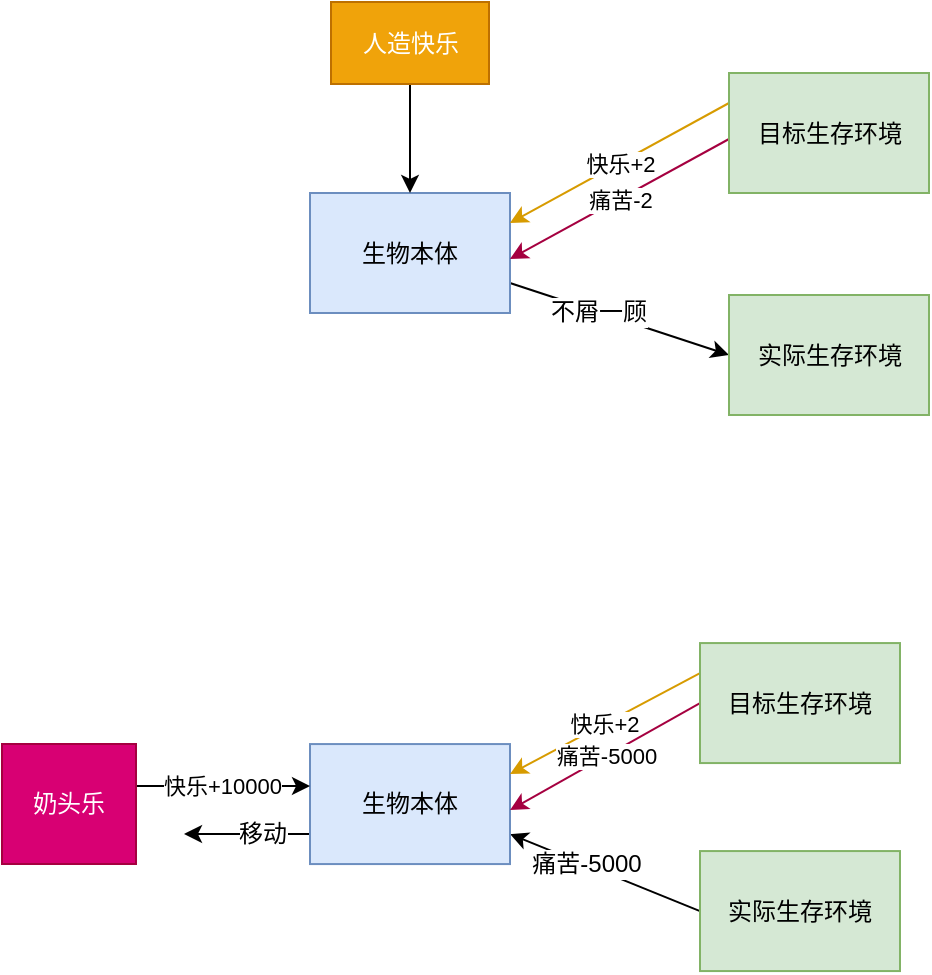 <mxfile version="12.1.3" type="github" pages="1"><diagram id="ZGt-7-9nFyu-Jlyjr1Pr" name="Page-1"><mxGraphModel dx="693" dy="370" grid="0" gridSize="10" guides="1" tooltips="1" connect="1" arrows="1" fold="1" page="0" pageScale="1" pageWidth="827" pageHeight="1169" math="0" shadow="0"><root><mxCell id="0"/><mxCell id="1" parent="0"/><mxCell id="iSj7tyG4Gg8BSAM0HAk2-6" style="edgeStyle=none;rounded=0;orthogonalLoop=1;jettySize=auto;html=1;exitX=1;exitY=0.75;exitDx=0;exitDy=0;entryX=0;entryY=0.5;entryDx=0;entryDy=0;" edge="1" parent="1" source="iSj7tyG4Gg8BSAM0HAk2-1" target="iSj7tyG4Gg8BSAM0HAk2-2"><mxGeometry relative="1" as="geometry"/></mxCell><mxCell id="iSj7tyG4Gg8BSAM0HAk2-7" value="不屑一顾" style="text;html=1;resizable=0;points=[];align=center;verticalAlign=middle;labelBackgroundColor=#ffffff;" vertex="1" connectable="0" parent="iSj7tyG4Gg8BSAM0HAk2-6"><mxGeometry x="-0.206" relative="1" as="geometry"><mxPoint as="offset"/></mxGeometry></mxCell><mxCell id="iSj7tyG4Gg8BSAM0HAk2-1" value="生物本体" style="rounded=0;whiteSpace=wrap;html=1;fillColor=#dae8fc;strokeColor=#6c8ebf;" vertex="1" parent="1"><mxGeometry x="250" y="250.5" width="100" height="60" as="geometry"/></mxCell><mxCell id="iSj7tyG4Gg8BSAM0HAk2-3" value="快乐+2" style="rounded=0;orthogonalLoop=1;jettySize=auto;html=1;exitX=0;exitY=0.25;exitDx=0;exitDy=0;entryX=1;entryY=0.25;entryDx=0;entryDy=0;fillColor=#ffe6cc;strokeColor=#d79b00;" edge="1" parent="1" source="iSj7tyG4Gg8BSAM0HAk2-5" target="iSj7tyG4Gg8BSAM0HAk2-1"><mxGeometry relative="1" as="geometry"/></mxCell><mxCell id="iSj7tyG4Gg8BSAM0HAk2-4" value="痛苦-2" style="rounded=0;orthogonalLoop=1;jettySize=auto;html=1;exitX=0;exitY=0.75;exitDx=0;exitDy=0;entryX=1;entryY=0.75;entryDx=0;entryDy=0;fillColor=#d80073;strokeColor=#A50040;" edge="1" parent="1"><mxGeometry relative="1" as="geometry"><mxPoint x="459.5" y="223.5" as="sourcePoint"/><mxPoint x="350" y="283.5" as="targetPoint"/></mxGeometry></mxCell><mxCell id="iSj7tyG4Gg8BSAM0HAk2-2" value="实际生存环境" style="rounded=0;whiteSpace=wrap;html=1;fillColor=#d5e8d4;strokeColor=#82b366;" vertex="1" parent="1"><mxGeometry x="459.5" y="301.5" width="100" height="60" as="geometry"/></mxCell><mxCell id="iSj7tyG4Gg8BSAM0HAk2-5" value="目标生存环境" style="rounded=0;whiteSpace=wrap;html=1;fillColor=#d5e8d4;strokeColor=#82b366;" vertex="1" parent="1"><mxGeometry x="459.5" y="190.5" width="100" height="60" as="geometry"/></mxCell><mxCell id="iSj7tyG4Gg8BSAM0HAk2-9" style="edgeStyle=none;rounded=0;orthogonalLoop=1;jettySize=auto;html=1;exitX=0.5;exitY=1;exitDx=0;exitDy=0;entryX=0.5;entryY=0;entryDx=0;entryDy=0;" edge="1" parent="1" source="iSj7tyG4Gg8BSAM0HAk2-8" target="iSj7tyG4Gg8BSAM0HAk2-1"><mxGeometry relative="1" as="geometry"/></mxCell><mxCell id="iSj7tyG4Gg8BSAM0HAk2-8" value="人造快乐" style="rounded=0;whiteSpace=wrap;html=1;fillColor=#f0a30a;strokeColor=#BD7000;fontColor=#ffffff;" vertex="1" parent="1"><mxGeometry x="260.5" y="155" width="79" height="41" as="geometry"/></mxCell><mxCell id="iSj7tyG4Gg8BSAM0HAk2-28" style="edgeStyle=none;rounded=0;orthogonalLoop=1;jettySize=auto;html=1;exitX=1;exitY=0.75;exitDx=0;exitDy=0;entryX=0;entryY=0.5;entryDx=0;entryDy=0;startArrow=classic;startFill=1;endArrow=none;endFill=0;" edge="1" source="iSj7tyG4Gg8BSAM0HAk2-30" target="iSj7tyG4Gg8BSAM0HAk2-33" parent="1"><mxGeometry relative="1" as="geometry"/></mxCell><mxCell id="iSj7tyG4Gg8BSAM0HAk2-29" value="痛苦-5000" style="text;html=1;resizable=0;points=[];align=center;verticalAlign=middle;labelBackgroundColor=#ffffff;" vertex="1" connectable="0" parent="iSj7tyG4Gg8BSAM0HAk2-28"><mxGeometry x="-0.206" relative="1" as="geometry"><mxPoint as="offset"/></mxGeometry></mxCell><mxCell id="iSj7tyG4Gg8BSAM0HAk2-39" style="edgeStyle=none;rounded=0;orthogonalLoop=1;jettySize=auto;html=1;exitX=0;exitY=0.75;exitDx=0;exitDy=0;" edge="1" parent="1" source="iSj7tyG4Gg8BSAM0HAk2-30"><mxGeometry relative="1" as="geometry"><mxPoint x="187" y="571" as="targetPoint"/></mxGeometry></mxCell><mxCell id="iSj7tyG4Gg8BSAM0HAk2-40" value="移动" style="text;html=1;resizable=0;points=[];align=center;verticalAlign=middle;labelBackgroundColor=#ffffff;" vertex="1" connectable="0" parent="iSj7tyG4Gg8BSAM0HAk2-39"><mxGeometry x="-0.22" relative="1" as="geometry"><mxPoint as="offset"/></mxGeometry></mxCell><mxCell id="iSj7tyG4Gg8BSAM0HAk2-30" value="生物本体" style="rounded=0;whiteSpace=wrap;html=1;fillColor=#dae8fc;strokeColor=#6c8ebf;" vertex="1" parent="1"><mxGeometry x="250" y="526.034" width="100" height="60" as="geometry"/></mxCell><mxCell id="iSj7tyG4Gg8BSAM0HAk2-31" value="快乐+2" style="rounded=0;orthogonalLoop=1;jettySize=auto;html=1;exitX=0;exitY=0.25;exitDx=0;exitDy=0;entryX=1;entryY=0.25;entryDx=0;entryDy=0;fillColor=#ffe6cc;strokeColor=#d79b00;" edge="1" source="iSj7tyG4Gg8BSAM0HAk2-34" target="iSj7tyG4Gg8BSAM0HAk2-30" parent="1"><mxGeometry relative="1" as="geometry"/></mxCell><mxCell id="iSj7tyG4Gg8BSAM0HAk2-32" value="痛苦-5000" style="rounded=0;orthogonalLoop=1;jettySize=auto;html=1;exitX=0;exitY=0.5;exitDx=0;exitDy=0;entryX=1;entryY=0.75;entryDx=0;entryDy=0;fillColor=#d80073;strokeColor=#A50040;" edge="1" parent="1" source="iSj7tyG4Gg8BSAM0HAk2-34"><mxGeometry relative="1" as="geometry"><mxPoint x="459.5" y="499.034" as="sourcePoint"/><mxPoint x="350" y="559.034" as="targetPoint"/></mxGeometry></mxCell><mxCell id="iSj7tyG4Gg8BSAM0HAk2-33" value="实际生存环境" style="rounded=0;whiteSpace=wrap;html=1;fillColor=#d5e8d4;strokeColor=#82b366;" vertex="1" parent="1"><mxGeometry x="445" y="579.534" width="100" height="60" as="geometry"/></mxCell><mxCell id="iSj7tyG4Gg8BSAM0HAk2-34" value="目标生存环境" style="rounded=0;whiteSpace=wrap;html=1;fillColor=#d5e8d4;strokeColor=#82b366;" vertex="1" parent="1"><mxGeometry x="445" y="475.534" width="100" height="60" as="geometry"/></mxCell><mxCell id="iSj7tyG4Gg8BSAM0HAk2-38" value="快乐+10000" style="edgeStyle=none;rounded=0;orthogonalLoop=1;jettySize=auto;html=1;exitX=1;exitY=0.5;exitDx=0;exitDy=0;entryX=0;entryY=0.5;entryDx=0;entryDy=0;" edge="1" parent="1"><mxGeometry relative="1" as="geometry"><mxPoint x="163.0" y="547.0" as="sourcePoint"/><mxPoint x="250" y="547.034" as="targetPoint"/></mxGeometry></mxCell><mxCell id="iSj7tyG4Gg8BSAM0HAk2-37" value="奶头乐" style="rounded=0;whiteSpace=wrap;html=1;fillColor=#d80073;strokeColor=#A50040;fontColor=#ffffff;" vertex="1" parent="1"><mxGeometry x="96" y="526" width="67" height="60" as="geometry"/></mxCell></root></mxGraphModel></diagram></mxfile>